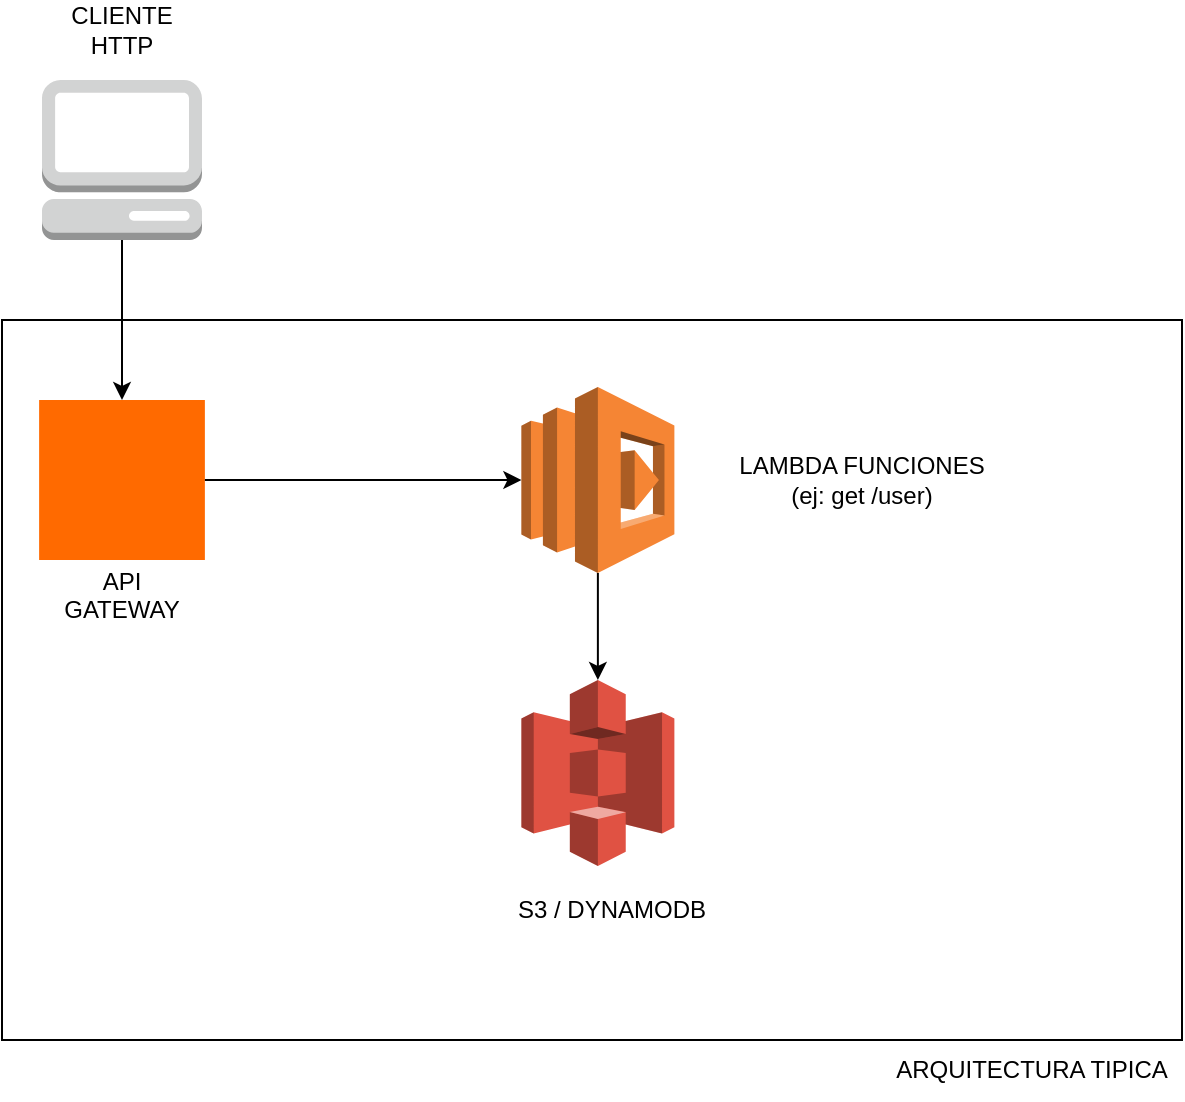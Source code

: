 <mxfile version="26.1.3">
  <diagram name="Página-1" id="7CjSsinVh62mDkp5SS_G">
    <mxGraphModel dx="1434" dy="784" grid="1" gridSize="10" guides="1" tooltips="1" connect="1" arrows="1" fold="1" page="1" pageScale="1" pageWidth="827" pageHeight="1169" math="0" shadow="0">
      <root>
        <mxCell id="0" />
        <mxCell id="1" parent="0" />
        <mxCell id="ewjaxfbzA_KdV_oL-1Mk-13" value="" style="rounded=0;whiteSpace=wrap;html=1;" vertex="1" parent="1">
          <mxGeometry x="100" y="270" width="590" height="360" as="geometry" />
        </mxCell>
        <mxCell id="ewjaxfbzA_KdV_oL-1Mk-1" value="" style="outlineConnect=0;dashed=0;verticalLabelPosition=bottom;verticalAlign=top;align=center;html=1;shape=mxgraph.aws3.management_console;fillColor=#D2D3D3;gradientColor=none;" vertex="1" parent="1">
          <mxGeometry x="120" y="150" width="80" height="80" as="geometry" />
        </mxCell>
        <mxCell id="ewjaxfbzA_KdV_oL-1Mk-2" value="" style="points=[];aspect=fixed;html=1;align=center;shadow=0;dashed=0;fillColor=#FF6A00;strokeColor=none;shape=mxgraph.alibaba_cloud.apigateway;" vertex="1" parent="1">
          <mxGeometry x="118.56" y="310" width="82.88" height="80" as="geometry" />
        </mxCell>
        <mxCell id="ewjaxfbzA_KdV_oL-1Mk-4" value="" style="outlineConnect=0;dashed=0;verticalLabelPosition=bottom;verticalAlign=top;align=center;html=1;shape=mxgraph.aws3.lambda;fillColor=#F58534;gradientColor=none;" vertex="1" parent="1">
          <mxGeometry x="359.69" y="303.5" width="76.5" height="93" as="geometry" />
        </mxCell>
        <mxCell id="ewjaxfbzA_KdV_oL-1Mk-5" style="edgeStyle=orthogonalEdgeStyle;rounded=0;orthogonalLoop=1;jettySize=auto;html=1;exitX=0.5;exitY=1;exitDx=0;exitDy=0;exitPerimeter=0;entryX=0.5;entryY=0;entryDx=0;entryDy=0;entryPerimeter=0;" edge="1" parent="1" source="ewjaxfbzA_KdV_oL-1Mk-1" target="ewjaxfbzA_KdV_oL-1Mk-2">
          <mxGeometry relative="1" as="geometry" />
        </mxCell>
        <mxCell id="ewjaxfbzA_KdV_oL-1Mk-6" value="" style="outlineConnect=0;dashed=0;verticalLabelPosition=bottom;verticalAlign=top;align=center;html=1;shape=mxgraph.aws3.s3;fillColor=#E05243;gradientColor=none;" vertex="1" parent="1">
          <mxGeometry x="359.69" y="450" width="76.5" height="93" as="geometry" />
        </mxCell>
        <mxCell id="ewjaxfbzA_KdV_oL-1Mk-7" style="edgeStyle=orthogonalEdgeStyle;rounded=0;orthogonalLoop=1;jettySize=auto;html=1;entryX=0;entryY=0.5;entryDx=0;entryDy=0;entryPerimeter=0;" edge="1" parent="1" source="ewjaxfbzA_KdV_oL-1Mk-2" target="ewjaxfbzA_KdV_oL-1Mk-4">
          <mxGeometry relative="1" as="geometry" />
        </mxCell>
        <mxCell id="ewjaxfbzA_KdV_oL-1Mk-8" style="edgeStyle=orthogonalEdgeStyle;rounded=0;orthogonalLoop=1;jettySize=auto;html=1;exitX=0.5;exitY=1;exitDx=0;exitDy=0;exitPerimeter=0;entryX=0.5;entryY=0;entryDx=0;entryDy=0;entryPerimeter=0;" edge="1" parent="1" source="ewjaxfbzA_KdV_oL-1Mk-4" target="ewjaxfbzA_KdV_oL-1Mk-6">
          <mxGeometry relative="1" as="geometry" />
        </mxCell>
        <mxCell id="ewjaxfbzA_KdV_oL-1Mk-9" value="CLIENTE HTTP" style="text;html=1;align=center;verticalAlign=middle;whiteSpace=wrap;rounded=0;" vertex="1" parent="1">
          <mxGeometry x="130" y="110" width="60" height="30" as="geometry" />
        </mxCell>
        <mxCell id="ewjaxfbzA_KdV_oL-1Mk-10" value="API GATEWAY&lt;div&gt;&lt;br&gt;&lt;/div&gt;" style="text;html=1;align=center;verticalAlign=middle;whiteSpace=wrap;rounded=0;" vertex="1" parent="1">
          <mxGeometry x="130" y="400" width="60" height="30" as="geometry" />
        </mxCell>
        <mxCell id="ewjaxfbzA_KdV_oL-1Mk-11" value="LAMBDA FUNCIONES (ej:&amp;nbsp;&lt;span style=&quot;background-color: transparent; color: light-dark(rgb(0, 0, 0), rgb(255, 255, 255));&quot;&gt;get /user)&lt;/span&gt;" style="text;html=1;align=center;verticalAlign=middle;whiteSpace=wrap;rounded=0;" vertex="1" parent="1">
          <mxGeometry x="450" y="335" width="160" height="30" as="geometry" />
        </mxCell>
        <mxCell id="ewjaxfbzA_KdV_oL-1Mk-12" value="S3 / DYNAMODB" style="text;html=1;align=center;verticalAlign=middle;whiteSpace=wrap;rounded=0;" vertex="1" parent="1">
          <mxGeometry x="350" y="550" width="110" height="30" as="geometry" />
        </mxCell>
        <mxCell id="ewjaxfbzA_KdV_oL-1Mk-14" value="ARQUITECTURA TIPICA" style="text;html=1;align=center;verticalAlign=middle;whiteSpace=wrap;rounded=0;" vertex="1" parent="1">
          <mxGeometry x="540" y="630" width="150" height="30" as="geometry" />
        </mxCell>
      </root>
    </mxGraphModel>
  </diagram>
</mxfile>

